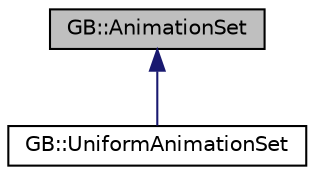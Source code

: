 digraph "GB::AnimationSet"
{
  edge [fontname="Helvetica",fontsize="10",labelfontname="Helvetica",labelfontsize="10"];
  node [fontname="Helvetica",fontsize="10",shape=record];
  Node0 [label="GB::AnimationSet",height=0.2,width=0.4,color="black", fillcolor="grey75", style="filled", fontcolor="black"];
  Node0 -> Node1 [dir="back",color="midnightblue",fontsize="10",style="solid",fontname="Helvetica"];
  Node1 [label="GB::UniformAnimationSet",height=0.2,width=0.4,color="black", fillcolor="white", style="filled",URL="$class_g_b_1_1_uniform_animation_set.html",tooltip="Creates and owns a collection of animations that utilize a uniform frame size. This size is used to c..."];
}
